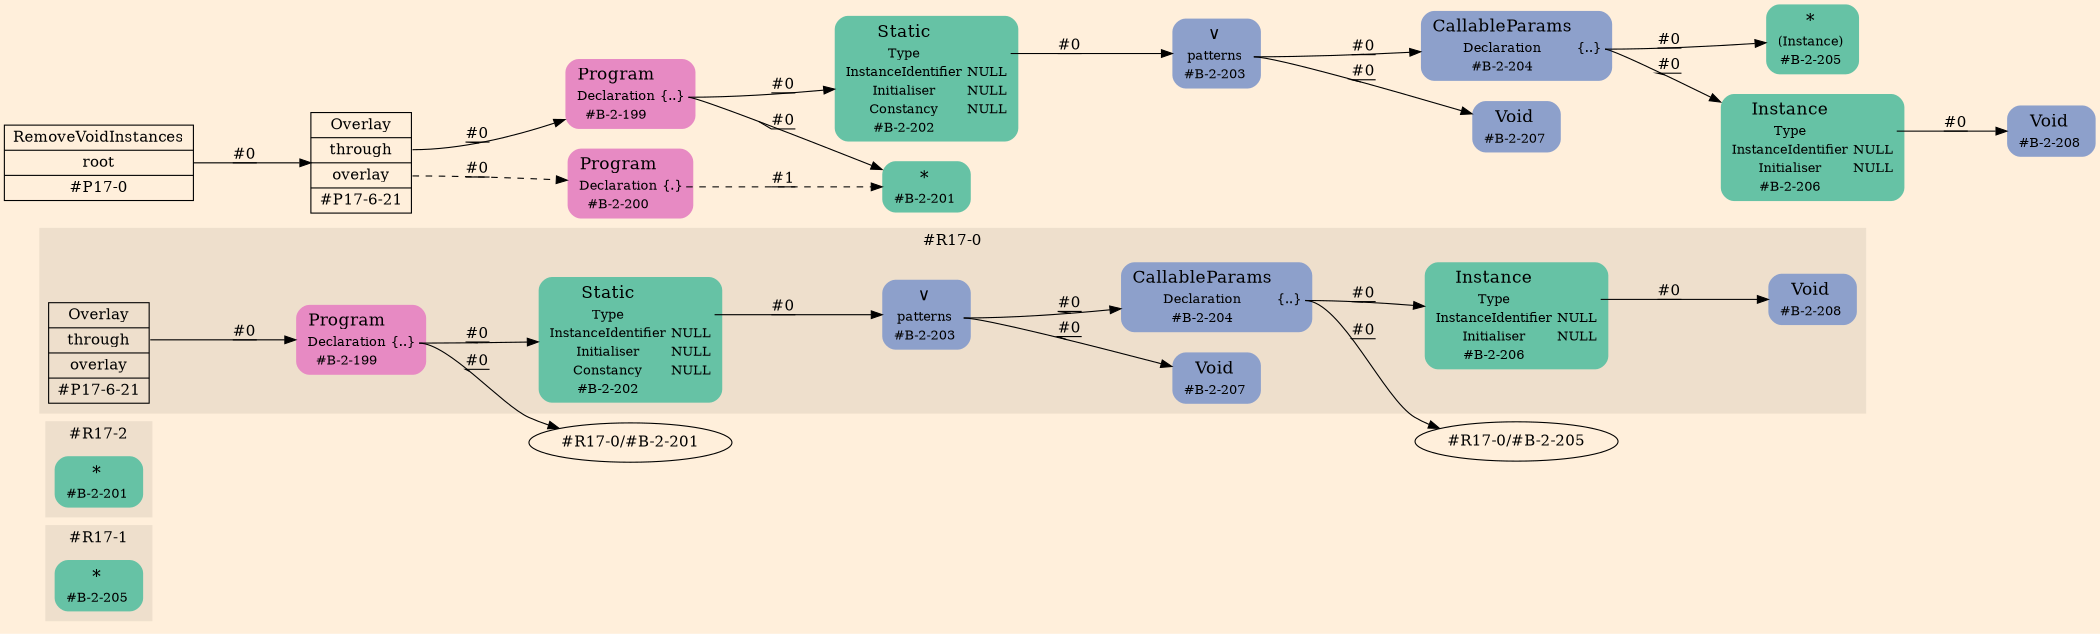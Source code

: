 digraph Inferno {
graph [
rankdir = "LR"
ranksep = 1.0
size = "14,20"
bgcolor = antiquewhite1
color = black
fontcolor = black
];
node [
];
subgraph "cluster#R17-1" {
label = "#R17-1"
style = "filled"
color = antiquewhite2
"#R17-1/#B-2-205" [
shape = "plaintext"
fillcolor = "/set28/1"
label = <<TABLE BORDER="0" CELLBORDER="0" CELLSPACING="0">
 <TR>
  <TD><FONT POINT-SIZE="16.0">*</FONT></TD>
  <TD></TD>
 </TR>
 <TR>
  <TD>#B-2-205</TD>
  <TD PORT="port0"></TD>
 </TR>
</TABLE>>
style = "rounded,filled"
fontsize = "12"
];
}
subgraph "cluster#R17-2" {
label = "#R17-2"
style = "filled"
color = antiquewhite2
"#R17-2/#B-2-201" [
shape = "plaintext"
fillcolor = "/set28/1"
label = <<TABLE BORDER="0" CELLBORDER="0" CELLSPACING="0">
 <TR>
  <TD><FONT POINT-SIZE="16.0">*</FONT></TD>
  <TD></TD>
 </TR>
 <TR>
  <TD>#B-2-201</TD>
  <TD PORT="port0"></TD>
 </TR>
</TABLE>>
style = "rounded,filled"
fontsize = "12"
];
}
subgraph "cluster#R17-0" {
label = "#R17-0"
style = "filled"
color = antiquewhite2
"#R17-0/#B-2-207" [
shape = "plaintext"
fillcolor = "/set28/3"
label = <<TABLE BORDER="0" CELLBORDER="0" CELLSPACING="0">
 <TR>
  <TD><FONT POINT-SIZE="16.0">Void</FONT></TD>
  <TD></TD>
 </TR>
 <TR>
  <TD>#B-2-207</TD>
  <TD PORT="port0"></TD>
 </TR>
</TABLE>>
style = "rounded,filled"
fontsize = "12"
];
"#R17-0/#B-2-208" [
shape = "plaintext"
fillcolor = "/set28/3"
label = <<TABLE BORDER="0" CELLBORDER="0" CELLSPACING="0">
 <TR>
  <TD><FONT POINT-SIZE="16.0">Void</FONT></TD>
  <TD></TD>
 </TR>
 <TR>
  <TD>#B-2-208</TD>
  <TD PORT="port0"></TD>
 </TR>
</TABLE>>
style = "rounded,filled"
fontsize = "12"
];
"#R17-0/#P17-6-21" [
shape = "record"
fillcolor = antiquewhite2
label = "<fixed> Overlay | <port0> through | <port1> overlay | <port2> #P17-6-21"
style = "filled"
fontsize = "14"
color = black
fontcolor = black
];
"#R17-0/#B-2-202" [
shape = "plaintext"
fillcolor = "/set28/1"
label = <<TABLE BORDER="0" CELLBORDER="0" CELLSPACING="0">
 <TR>
  <TD><FONT POINT-SIZE="16.0">Static</FONT></TD>
  <TD></TD>
 </TR>
 <TR>
  <TD>Type</TD>
  <TD PORT="port0"></TD>
 </TR>
 <TR>
  <TD>InstanceIdentifier</TD>
  <TD PORT="port1">NULL</TD>
 </TR>
 <TR>
  <TD>Initialiser</TD>
  <TD PORT="port2">NULL</TD>
 </TR>
 <TR>
  <TD>Constancy</TD>
  <TD PORT="port3">NULL</TD>
 </TR>
 <TR>
  <TD>#B-2-202</TD>
  <TD PORT="port4"></TD>
 </TR>
</TABLE>>
style = "rounded,filled"
fontsize = "12"
];
"#R17-0/#B-2-199" [
shape = "plaintext"
fillcolor = "/set28/4"
label = <<TABLE BORDER="0" CELLBORDER="0" CELLSPACING="0">
 <TR>
  <TD><FONT POINT-SIZE="16.0">Program</FONT></TD>
  <TD></TD>
 </TR>
 <TR>
  <TD>Declaration</TD>
  <TD PORT="port0">{..}</TD>
 </TR>
 <TR>
  <TD>#B-2-199</TD>
  <TD PORT="port1"></TD>
 </TR>
</TABLE>>
style = "rounded,filled"
fontsize = "12"
];
"#R17-0/#B-2-203" [
shape = "plaintext"
fillcolor = "/set28/3"
label = <<TABLE BORDER="0" CELLBORDER="0" CELLSPACING="0">
 <TR>
  <TD><FONT POINT-SIZE="16.0">∨</FONT></TD>
  <TD></TD>
 </TR>
 <TR>
  <TD>patterns</TD>
  <TD PORT="port0"></TD>
 </TR>
 <TR>
  <TD>#B-2-203</TD>
  <TD PORT="port1"></TD>
 </TR>
</TABLE>>
style = "rounded,filled"
fontsize = "12"
];
"#R17-0/#B-2-206" [
shape = "plaintext"
fillcolor = "/set28/1"
label = <<TABLE BORDER="0" CELLBORDER="0" CELLSPACING="0">
 <TR>
  <TD><FONT POINT-SIZE="16.0">Instance</FONT></TD>
  <TD></TD>
 </TR>
 <TR>
  <TD>Type</TD>
  <TD PORT="port0"></TD>
 </TR>
 <TR>
  <TD>InstanceIdentifier</TD>
  <TD PORT="port1">NULL</TD>
 </TR>
 <TR>
  <TD>Initialiser</TD>
  <TD PORT="port2">NULL</TD>
 </TR>
 <TR>
  <TD>#B-2-206</TD>
  <TD PORT="port3"></TD>
 </TR>
</TABLE>>
style = "rounded,filled"
fontsize = "12"
];
"#R17-0/#B-2-204" [
shape = "plaintext"
fillcolor = "/set28/3"
label = <<TABLE BORDER="0" CELLBORDER="0" CELLSPACING="0">
 <TR>
  <TD><FONT POINT-SIZE="16.0">CallableParams</FONT></TD>
  <TD></TD>
 </TR>
 <TR>
  <TD>Declaration</TD>
  <TD PORT="port0">{..}</TD>
 </TR>
 <TR>
  <TD>#B-2-204</TD>
  <TD PORT="port1"></TD>
 </TR>
</TABLE>>
style = "rounded,filled"
fontsize = "12"
];
}
"CR#P17-0" [
shape = "record"
fillcolor = antiquewhite1
label = "<fixed> RemoveVoidInstances | <port0> root | <port1> #P17-0"
style = "filled"
fontsize = "14"
color = black
fontcolor = black
];
"#P17-6-21" [
shape = "record"
fillcolor = antiquewhite1
label = "<fixed> Overlay | <port0> through | <port1> overlay | <port2> #P17-6-21"
style = "filled"
fontsize = "14"
color = black
fontcolor = black
];
"#B-2-199" [
shape = "plaintext"
fillcolor = "/set28/4"
label = <<TABLE BORDER="0" CELLBORDER="0" CELLSPACING="0">
 <TR>
  <TD><FONT POINT-SIZE="16.0">Program</FONT></TD>
  <TD></TD>
 </TR>
 <TR>
  <TD>Declaration</TD>
  <TD PORT="port0">{..}</TD>
 </TR>
 <TR>
  <TD>#B-2-199</TD>
  <TD PORT="port1"></TD>
 </TR>
</TABLE>>
style = "rounded,filled"
fontsize = "12"
];
"#B-2-201" [
shape = "plaintext"
fillcolor = "/set28/1"
label = <<TABLE BORDER="0" CELLBORDER="0" CELLSPACING="0">
 <TR>
  <TD><FONT POINT-SIZE="16.0">*</FONT></TD>
  <TD></TD>
 </TR>
 <TR>
  <TD>#B-2-201</TD>
  <TD PORT="port0"></TD>
 </TR>
</TABLE>>
style = "rounded,filled"
fontsize = "12"
];
"#B-2-202" [
shape = "plaintext"
fillcolor = "/set28/1"
label = <<TABLE BORDER="0" CELLBORDER="0" CELLSPACING="0">
 <TR>
  <TD><FONT POINT-SIZE="16.0">Static</FONT></TD>
  <TD></TD>
 </TR>
 <TR>
  <TD>Type</TD>
  <TD PORT="port0"></TD>
 </TR>
 <TR>
  <TD>InstanceIdentifier</TD>
  <TD PORT="port1">NULL</TD>
 </TR>
 <TR>
  <TD>Initialiser</TD>
  <TD PORT="port2">NULL</TD>
 </TR>
 <TR>
  <TD>Constancy</TD>
  <TD PORT="port3">NULL</TD>
 </TR>
 <TR>
  <TD>#B-2-202</TD>
  <TD PORT="port4"></TD>
 </TR>
</TABLE>>
style = "rounded,filled"
fontsize = "12"
];
"#B-2-203" [
shape = "plaintext"
fillcolor = "/set28/3"
label = <<TABLE BORDER="0" CELLBORDER="0" CELLSPACING="0">
 <TR>
  <TD><FONT POINT-SIZE="16.0">∨</FONT></TD>
  <TD></TD>
 </TR>
 <TR>
  <TD>patterns</TD>
  <TD PORT="port0"></TD>
 </TR>
 <TR>
  <TD>#B-2-203</TD>
  <TD PORT="port1"></TD>
 </TR>
</TABLE>>
style = "rounded,filled"
fontsize = "12"
];
"#B-2-204" [
shape = "plaintext"
fillcolor = "/set28/3"
label = <<TABLE BORDER="0" CELLBORDER="0" CELLSPACING="0">
 <TR>
  <TD><FONT POINT-SIZE="16.0">CallableParams</FONT></TD>
  <TD></TD>
 </TR>
 <TR>
  <TD>Declaration</TD>
  <TD PORT="port0">{..}</TD>
 </TR>
 <TR>
  <TD>#B-2-204</TD>
  <TD PORT="port1"></TD>
 </TR>
</TABLE>>
style = "rounded,filled"
fontsize = "12"
];
"#B-2-205" [
shape = "plaintext"
fillcolor = "/set28/1"
label = <<TABLE BORDER="0" CELLBORDER="0" CELLSPACING="0">
 <TR>
  <TD><FONT POINT-SIZE="16.0">*</FONT></TD>
  <TD></TD>
 </TR>
 <TR>
  <TD>(Instance)</TD>
  <TD PORT="port0"></TD>
 </TR>
 <TR>
  <TD>#B-2-205</TD>
  <TD PORT="port1"></TD>
 </TR>
</TABLE>>
style = "rounded,filled"
fontsize = "12"
];
"#B-2-206" [
shape = "plaintext"
fillcolor = "/set28/1"
label = <<TABLE BORDER="0" CELLBORDER="0" CELLSPACING="0">
 <TR>
  <TD><FONT POINT-SIZE="16.0">Instance</FONT></TD>
  <TD></TD>
 </TR>
 <TR>
  <TD>Type</TD>
  <TD PORT="port0"></TD>
 </TR>
 <TR>
  <TD>InstanceIdentifier</TD>
  <TD PORT="port1">NULL</TD>
 </TR>
 <TR>
  <TD>Initialiser</TD>
  <TD PORT="port2">NULL</TD>
 </TR>
 <TR>
  <TD>#B-2-206</TD>
  <TD PORT="port3"></TD>
 </TR>
</TABLE>>
style = "rounded,filled"
fontsize = "12"
];
"#B-2-208" [
shape = "plaintext"
fillcolor = "/set28/3"
label = <<TABLE BORDER="0" CELLBORDER="0" CELLSPACING="0">
 <TR>
  <TD><FONT POINT-SIZE="16.0">Void</FONT></TD>
  <TD></TD>
 </TR>
 <TR>
  <TD>#B-2-208</TD>
  <TD PORT="port0"></TD>
 </TR>
</TABLE>>
style = "rounded,filled"
fontsize = "12"
];
"#B-2-207" [
shape = "plaintext"
fillcolor = "/set28/3"
label = <<TABLE BORDER="0" CELLBORDER="0" CELLSPACING="0">
 <TR>
  <TD><FONT POINT-SIZE="16.0">Void</FONT></TD>
  <TD></TD>
 </TR>
 <TR>
  <TD>#B-2-207</TD>
  <TD PORT="port0"></TD>
 </TR>
</TABLE>>
style = "rounded,filled"
fontsize = "12"
];
"#B-2-200" [
shape = "plaintext"
fillcolor = "/set28/4"
label = <<TABLE BORDER="0" CELLBORDER="0" CELLSPACING="0">
 <TR>
  <TD><FONT POINT-SIZE="16.0">Program</FONT></TD>
  <TD></TD>
 </TR>
 <TR>
  <TD>Declaration</TD>
  <TD PORT="port0">{.}</TD>
 </TR>
 <TR>
  <TD>#B-2-200</TD>
  <TD PORT="port1"></TD>
 </TR>
</TABLE>>
style = "rounded,filled"
fontsize = "12"
];
"CR#P17-0":port0 -> "#P17-6-21" [style="solid"
label = "#0"
decorate = true
color = black
fontcolor = black
];
"#P17-6-21":port0 -> "#B-2-199" [style="solid"
label = "#0"
decorate = true
color = black
fontcolor = black
];
"#P17-6-21":port1 -> "#B-2-200" [style="dashed"
label = "#0"
decorate = true
color = black
fontcolor = black
];
"#B-2-199":port0 -> "#B-2-201" [style="solid"
label = "#0"
decorate = true
color = black
fontcolor = black
];
"#B-2-199":port0 -> "#B-2-202" [style="solid"
label = "#0"
decorate = true
color = black
fontcolor = black
];
"#B-2-202":port0 -> "#B-2-203" [style="solid"
label = "#0"
decorate = true
color = black
fontcolor = black
];
"#B-2-203":port0 -> "#B-2-204" [style="solid"
label = "#0"
decorate = true
color = black
fontcolor = black
];
"#B-2-203":port0 -> "#B-2-207" [style="solid"
label = "#0"
decorate = true
color = black
fontcolor = black
];
"#B-2-204":port0 -> "#B-2-205" [style="solid"
label = "#0"
decorate = true
color = black
fontcolor = black
];
"#B-2-204":port0 -> "#B-2-206" [style="solid"
label = "#0"
decorate = true
color = black
fontcolor = black
];
"#B-2-206":port0 -> "#B-2-208" [style="solid"
label = "#0"
decorate = true
color = black
fontcolor = black
];
"#B-2-200":port0 -> "#B-2-201" [style="dashed"
label = "#1"
decorate = true
color = black
fontcolor = black
];
"#R17-0/#P17-6-21":port0 -> "#R17-0/#B-2-199" [style="solid"
label = "#0"
decorate = true
color = black
fontcolor = black
];
"#R17-0/#B-2-202":port0 -> "#R17-0/#B-2-203" [style="solid"
label = "#0"
decorate = true
color = black
fontcolor = black
];
"#R17-0/#B-2-199":port0 -> "#R17-0/#B-2-201" [style="solid"
label = "#0"
decorate = true
color = black
fontcolor = black
];
"#R17-0/#B-2-199":port0 -> "#R17-0/#B-2-202" [style="solid"
label = "#0"
decorate = true
color = black
fontcolor = black
];
"#R17-0/#B-2-203":port0 -> "#R17-0/#B-2-204" [style="solid"
label = "#0"
decorate = true
color = black
fontcolor = black
];
"#R17-0/#B-2-203":port0 -> "#R17-0/#B-2-207" [style="solid"
label = "#0"
decorate = true
color = black
fontcolor = black
];
"#R17-0/#B-2-206":port0 -> "#R17-0/#B-2-208" [style="solid"
label = "#0"
decorate = true
color = black
fontcolor = black
];
"#R17-0/#B-2-204":port0 -> "#R17-0/#B-2-205" [style="solid"
label = "#0"
decorate = true
color = black
fontcolor = black
];
"#R17-0/#B-2-204":port0 -> "#R17-0/#B-2-206" [style="solid"
label = "#0"
decorate = true
color = black
fontcolor = black
];
}
